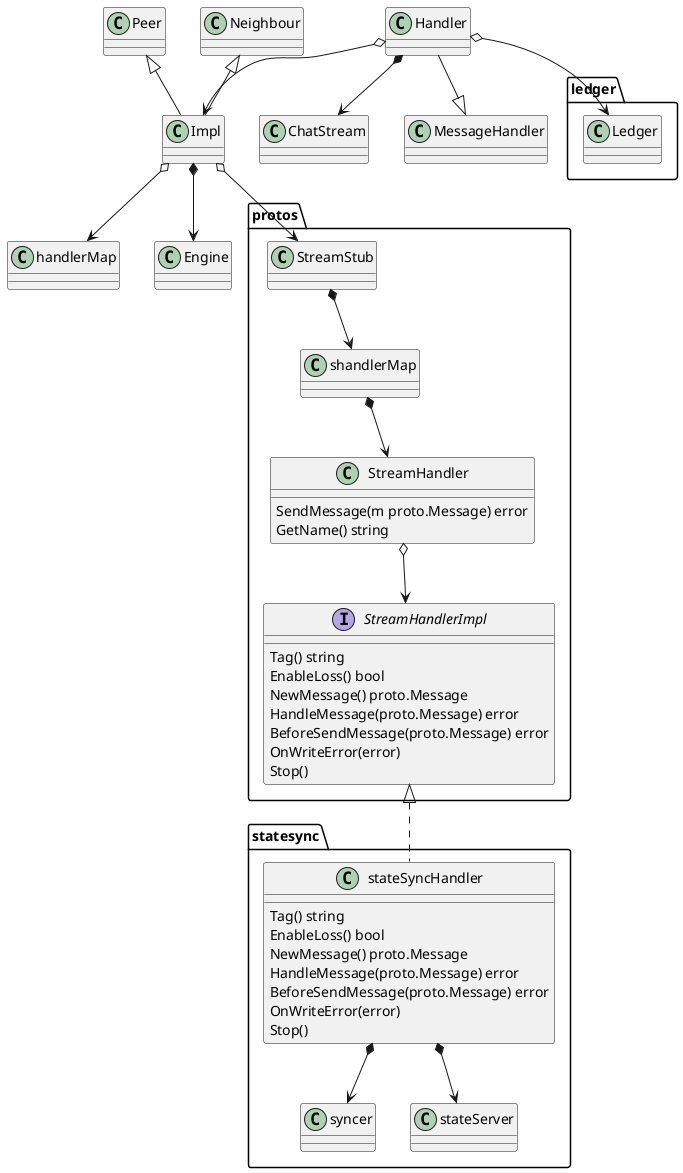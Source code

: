 @startuml




Impl o--> protos.StreamStub
Impl o--> handlerMap
Impl *--> Engine
Peer <|-- Impl
Neighbour <|-- Impl

protos.StreamStub *--> protos.shandlerMap
protos.shandlerMap *--> protos.StreamHandler

Handler *--> ChatStream
Handler o--> Impl
Handler --|> MessageHandler
Handler o--> ledger.Ledger


protos.StreamHandlerImpl <|.. statesync.stateSyncHandler
statesync.stateSyncHandler *--> statesync.syncer
statesync.stateSyncHandler *--> statesync.stateServer
protos.StreamHandler o--> protos.StreamHandlerImpl

interface protos.StreamHandlerImpl  {
	Tag() string
	EnableLoss() bool
	NewMessage() proto.Message
	HandleMessage(proto.Message) error
	BeforeSendMessage(proto.Message) error
	OnWriteError(error)
	Stop()
}

class protos.StreamHandler  {
	SendMessage(m proto.Message) error
	GetName() string
}

class statesync.stateSyncHandler  {
	Tag() string
	EnableLoss() bool
	NewMessage() proto.Message
	HandleMessage(proto.Message) error
	BeforeSendMessage(proto.Message) error
	OnWriteError(error)
	Stop()
}



@enduml






interface BlocksRetriever  {
	RequestBlocks(*pb.SyncBlockRange) (<-chan *pb.SyncBlocks, error)
}

interface StateRetriever  {
	RequestStateSnapshot() (<-chan *pb.SyncStateSnapshot, error)
	RequestStateDeltas(syncBlockRange *pb.SyncBlockRange)
}

Handler o--> ledger.Ledger

BlocksRetriever <|-- RemoteLedger
StateRetriever <|-- RemoteLedger

Handler o--> syncStateSnapshotRequestHandler
Handler o--> syncStateDeltasHandler
Handler o--> syncBlocksRequestHandler